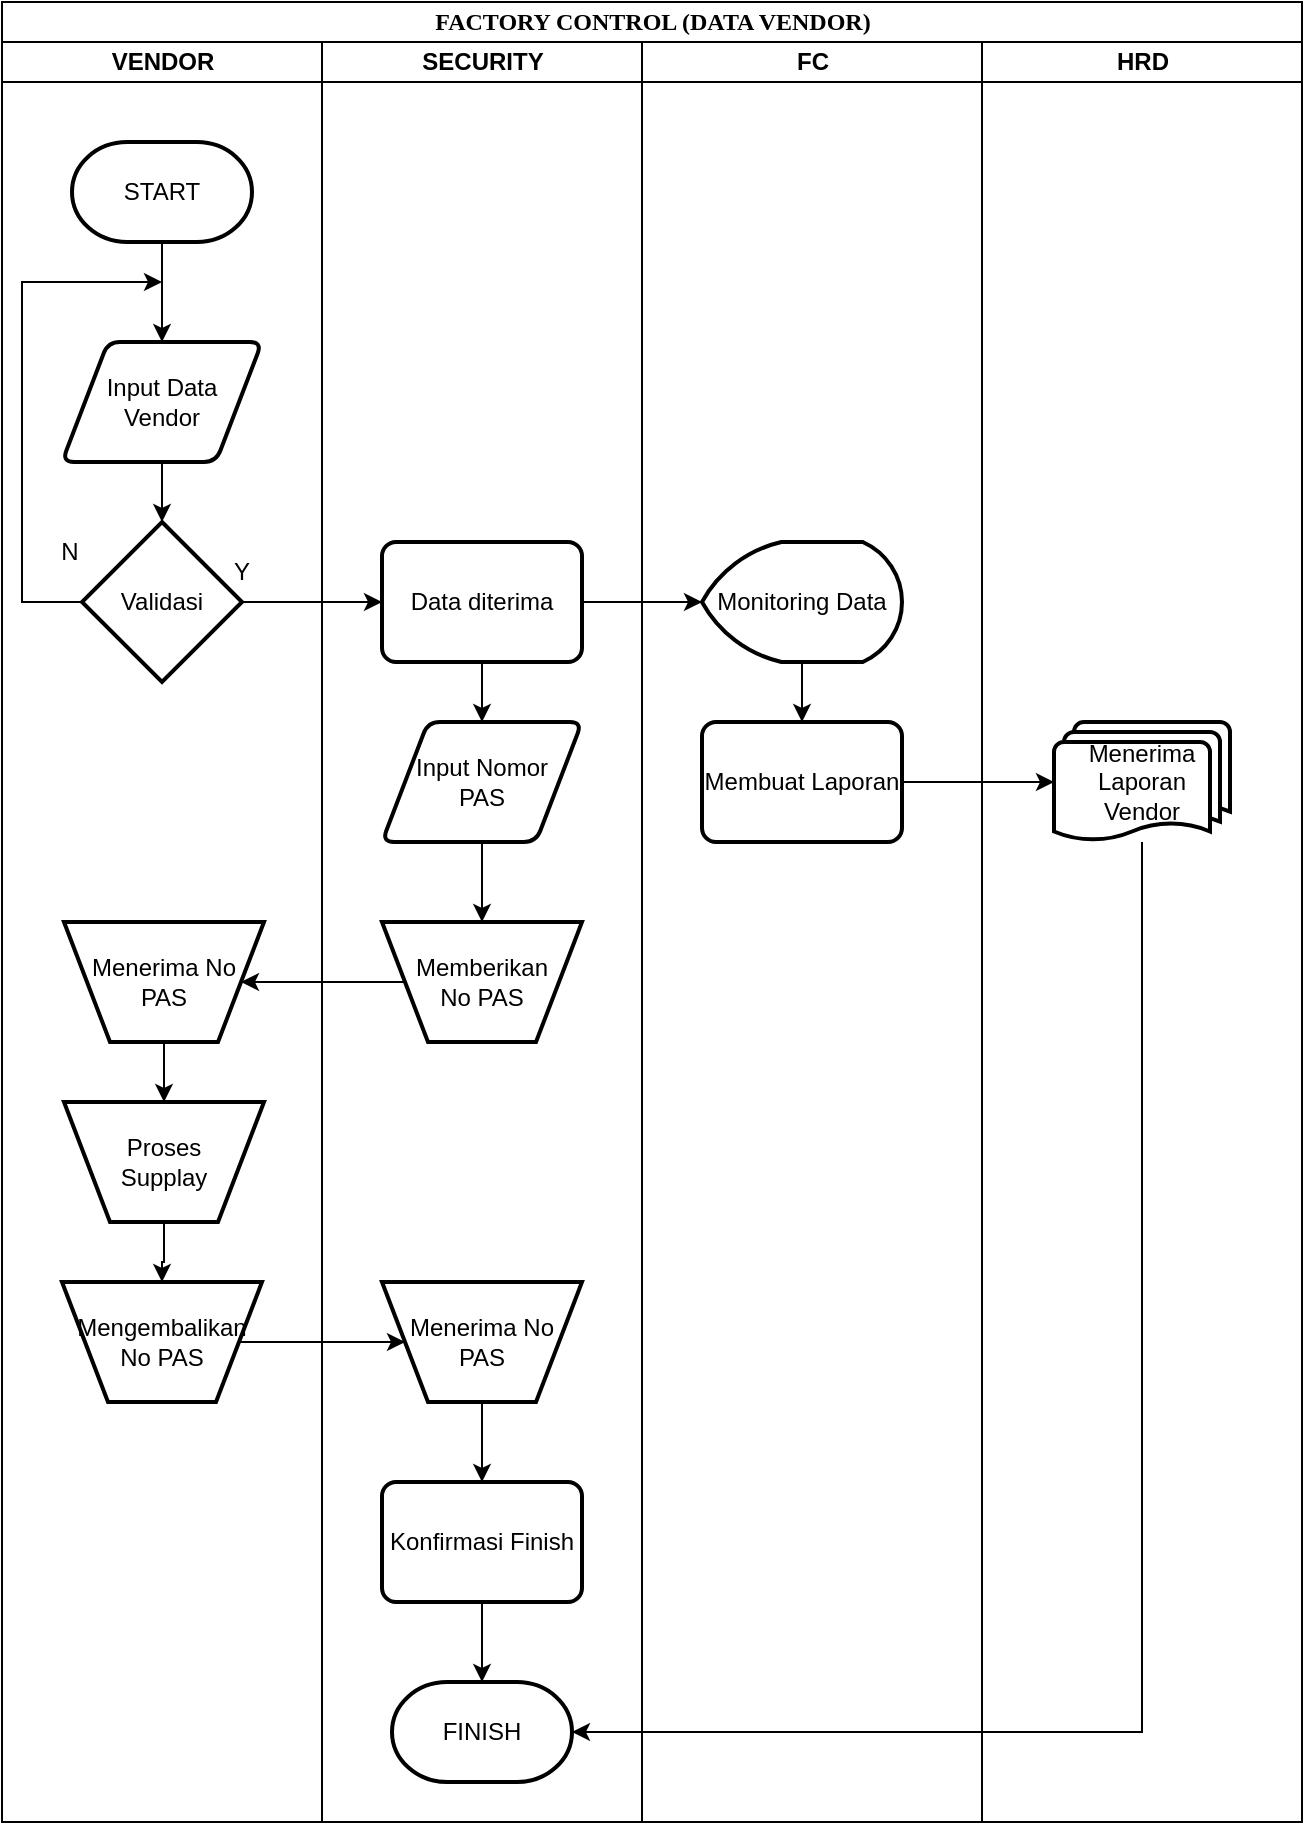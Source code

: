 <mxfile version="16.1.0" type="github" pages="4">
  <diagram name="Page-1" id="74e2e168-ea6b-b213-b513-2b3c1d86103e">
    <mxGraphModel dx="1038" dy="579" grid="1" gridSize="10" guides="1" tooltips="1" connect="1" arrows="1" fold="1" page="1" pageScale="1" pageWidth="1100" pageHeight="850" background="none" math="0" shadow="0">
      <root>
        <mxCell id="0" />
        <mxCell id="1" parent="0" />
        <mxCell id="77e6c97f196da883-1" value="&lt;font style=&quot;font-size: 12px&quot;&gt;FACTORY CONTROL (DATA VENDOR)&lt;/font&gt;" style="swimlane;html=1;childLayout=stackLayout;startSize=20;rounded=0;shadow=0;labelBackgroundColor=none;strokeWidth=1;fontFamily=Verdana;fontSize=8;align=center;" parent="1" vertex="1">
          <mxGeometry x="70" y="40" width="650" height="910" as="geometry" />
        </mxCell>
        <mxCell id="77e6c97f196da883-2" value="VENDOR" style="swimlane;html=1;startSize=20;" parent="77e6c97f196da883-1" vertex="1">
          <mxGeometry y="20" width="160" height="890" as="geometry" />
        </mxCell>
        <mxCell id="u0cV2zZjiH_a5qYLrsd3-10" value="" style="edgeStyle=orthogonalEdgeStyle;rounded=0;orthogonalLoop=1;jettySize=auto;html=1;" parent="77e6c97f196da883-2" source="u0cV2zZjiH_a5qYLrsd3-1" target="u0cV2zZjiH_a5qYLrsd3-3" edge="1">
          <mxGeometry relative="1" as="geometry" />
        </mxCell>
        <mxCell id="u0cV2zZjiH_a5qYLrsd3-1" value="START" style="strokeWidth=2;html=1;shape=mxgraph.flowchart.terminator;whiteSpace=wrap;" parent="77e6c97f196da883-2" vertex="1">
          <mxGeometry x="35" y="50" width="90" height="50" as="geometry" />
        </mxCell>
        <mxCell id="u0cV2zZjiH_a5qYLrsd3-11" value="" style="edgeStyle=orthogonalEdgeStyle;rounded=0;orthogonalLoop=1;jettySize=auto;html=1;" parent="77e6c97f196da883-2" source="u0cV2zZjiH_a5qYLrsd3-3" target="u0cV2zZjiH_a5qYLrsd3-5" edge="1">
          <mxGeometry relative="1" as="geometry" />
        </mxCell>
        <mxCell id="u0cV2zZjiH_a5qYLrsd3-3" value="Input Data&lt;br&gt;Vendor" style="shape=parallelogram;html=1;strokeWidth=2;perimeter=parallelogramPerimeter;whiteSpace=wrap;rounded=1;arcSize=12;size=0.23;" parent="77e6c97f196da883-2" vertex="1">
          <mxGeometry x="30" y="150" width="100" height="60" as="geometry" />
        </mxCell>
        <mxCell id="u0cV2zZjiH_a5qYLrsd3-25" style="edgeStyle=orthogonalEdgeStyle;rounded=0;orthogonalLoop=1;jettySize=auto;html=1;" parent="77e6c97f196da883-2" source="u0cV2zZjiH_a5qYLrsd3-5" edge="1">
          <mxGeometry relative="1" as="geometry">
            <mxPoint x="80" y="120" as="targetPoint" />
            <Array as="points">
              <mxPoint x="10" y="280" />
              <mxPoint x="10" y="120" />
            </Array>
          </mxGeometry>
        </mxCell>
        <mxCell id="u0cV2zZjiH_a5qYLrsd3-5" value="Validasi" style="strokeWidth=2;html=1;shape=mxgraph.flowchart.decision;whiteSpace=wrap;" parent="77e6c97f196da883-2" vertex="1">
          <mxGeometry x="40" y="240" width="80" height="80" as="geometry" />
        </mxCell>
        <mxCell id="LvSls567RpouEcHMrwZm-3" value="" style="edgeStyle=orthogonalEdgeStyle;rounded=0;orthogonalLoop=1;jettySize=auto;html=1;fontSize=12;" parent="77e6c97f196da883-2" source="u0cV2zZjiH_a5qYLrsd3-15" target="LvSls567RpouEcHMrwZm-2" edge="1">
          <mxGeometry relative="1" as="geometry" />
        </mxCell>
        <mxCell id="u0cV2zZjiH_a5qYLrsd3-15" value="Menerima No&lt;br&gt;PAS" style="verticalLabelPosition=middle;verticalAlign=middle;html=1;shape=trapezoid;perimeter=trapezoidPerimeter;whiteSpace=wrap;size=0.23;arcSize=10;flipV=1;labelPosition=center;align=center;strokeWidth=2;" parent="77e6c97f196da883-2" vertex="1">
          <mxGeometry x="31" y="440" width="100" height="60" as="geometry" />
        </mxCell>
        <mxCell id="u0cV2zZjiH_a5qYLrsd3-24" value="N" style="text;html=1;strokeColor=none;fillColor=none;align=center;verticalAlign=middle;whiteSpace=wrap;rounded=0;" parent="77e6c97f196da883-2" vertex="1">
          <mxGeometry x="4" y="240" width="60" height="30" as="geometry" />
        </mxCell>
        <mxCell id="u0cV2zZjiH_a5qYLrsd3-23" value="Y" style="text;html=1;strokeColor=none;fillColor=none;align=center;verticalAlign=middle;whiteSpace=wrap;rounded=0;" parent="77e6c97f196da883-2" vertex="1">
          <mxGeometry x="90" y="250" width="60" height="30" as="geometry" />
        </mxCell>
        <mxCell id="LvSls567RpouEcHMrwZm-5" value="" style="edgeStyle=orthogonalEdgeStyle;rounded=0;orthogonalLoop=1;jettySize=auto;html=1;fontSize=12;" parent="77e6c97f196da883-2" source="LvSls567RpouEcHMrwZm-2" target="LvSls567RpouEcHMrwZm-4" edge="1">
          <mxGeometry relative="1" as="geometry" />
        </mxCell>
        <mxCell id="LvSls567RpouEcHMrwZm-2" value="Proses&lt;br&gt;Supplay" style="verticalLabelPosition=middle;verticalAlign=middle;html=1;shape=trapezoid;perimeter=trapezoidPerimeter;whiteSpace=wrap;size=0.23;arcSize=10;flipV=1;labelPosition=center;align=center;strokeWidth=2;" parent="77e6c97f196da883-2" vertex="1">
          <mxGeometry x="31" y="530" width="100" height="60" as="geometry" />
        </mxCell>
        <mxCell id="LvSls567RpouEcHMrwZm-4" value="Mengembalikan&lt;br&gt;No PAS" style="verticalLabelPosition=middle;verticalAlign=middle;html=1;shape=trapezoid;perimeter=trapezoidPerimeter;whiteSpace=wrap;size=0.23;arcSize=10;flipV=1;labelPosition=center;align=center;strokeWidth=2;" parent="77e6c97f196da883-2" vertex="1">
          <mxGeometry x="30" y="620" width="100" height="60" as="geometry" />
        </mxCell>
        <mxCell id="77e6c97f196da883-3" value="SECURITY" style="swimlane;html=1;startSize=20;" parent="77e6c97f196da883-1" vertex="1">
          <mxGeometry x="160" y="20" width="160" height="890" as="geometry" />
        </mxCell>
        <mxCell id="u0cV2zZjiH_a5qYLrsd3-13" value="" style="edgeStyle=orthogonalEdgeStyle;rounded=0;orthogonalLoop=1;jettySize=auto;html=1;" parent="77e6c97f196da883-3" source="u0cV2zZjiH_a5qYLrsd3-4" target="u0cV2zZjiH_a5qYLrsd3-2" edge="1">
          <mxGeometry relative="1" as="geometry" />
        </mxCell>
        <mxCell id="u0cV2zZjiH_a5qYLrsd3-4" value="Data diterima" style="rounded=1;whiteSpace=wrap;html=1;absoluteArcSize=1;arcSize=14;strokeWidth=2;" parent="77e6c97f196da883-3" vertex="1">
          <mxGeometry x="30" y="250" width="100" height="60" as="geometry" />
        </mxCell>
        <mxCell id="u0cV2zZjiH_a5qYLrsd3-14" value="" style="edgeStyle=orthogonalEdgeStyle;rounded=0;orthogonalLoop=1;jettySize=auto;html=1;" parent="77e6c97f196da883-3" source="u0cV2zZjiH_a5qYLrsd3-2" target="u0cV2zZjiH_a5qYLrsd3-7" edge="1">
          <mxGeometry relative="1" as="geometry" />
        </mxCell>
        <mxCell id="u0cV2zZjiH_a5qYLrsd3-2" value="Input Nomor&lt;br&gt;PAS" style="shape=parallelogram;html=1;strokeWidth=2;perimeter=parallelogramPerimeter;whiteSpace=wrap;rounded=1;arcSize=12;size=0.23;" parent="77e6c97f196da883-3" vertex="1">
          <mxGeometry x="30" y="340" width="100" height="60" as="geometry" />
        </mxCell>
        <mxCell id="u0cV2zZjiH_a5qYLrsd3-7" value="Memberikan&lt;br&gt;No PAS" style="verticalLabelPosition=middle;verticalAlign=middle;html=1;shape=trapezoid;perimeter=trapezoidPerimeter;whiteSpace=wrap;size=0.23;arcSize=10;flipV=1;labelPosition=center;align=center;strokeWidth=2;" parent="77e6c97f196da883-3" vertex="1">
          <mxGeometry x="30" y="440" width="100" height="60" as="geometry" />
        </mxCell>
        <mxCell id="LvSls567RpouEcHMrwZm-11" value="" style="edgeStyle=orthogonalEdgeStyle;rounded=0;orthogonalLoop=1;jettySize=auto;html=1;fontSize=12;" parent="77e6c97f196da883-3" source="LvSls567RpouEcHMrwZm-6" target="LvSls567RpouEcHMrwZm-9" edge="1">
          <mxGeometry relative="1" as="geometry" />
        </mxCell>
        <mxCell id="LvSls567RpouEcHMrwZm-6" value="Menerima No&lt;br&gt;PAS" style="verticalLabelPosition=middle;verticalAlign=middle;html=1;shape=trapezoid;perimeter=trapezoidPerimeter;whiteSpace=wrap;size=0.23;arcSize=10;flipV=1;labelPosition=center;align=center;strokeWidth=2;" parent="77e6c97f196da883-3" vertex="1">
          <mxGeometry x="30" y="620" width="100" height="60" as="geometry" />
        </mxCell>
        <mxCell id="LvSls567RpouEcHMrwZm-12" value="" style="edgeStyle=orthogonalEdgeStyle;rounded=0;orthogonalLoop=1;jettySize=auto;html=1;fontSize=12;" parent="77e6c97f196da883-3" source="LvSls567RpouEcHMrwZm-9" target="u0cV2zZjiH_a5qYLrsd3-8" edge="1">
          <mxGeometry relative="1" as="geometry" />
        </mxCell>
        <mxCell id="LvSls567RpouEcHMrwZm-9" value="Konfirmasi Finish" style="rounded=1;whiteSpace=wrap;html=1;absoluteArcSize=1;arcSize=14;strokeWidth=2;" parent="77e6c97f196da883-3" vertex="1">
          <mxGeometry x="30" y="720" width="100" height="60" as="geometry" />
        </mxCell>
        <mxCell id="u0cV2zZjiH_a5qYLrsd3-8" value="FINISH" style="strokeWidth=2;html=1;shape=mxgraph.flowchart.terminator;whiteSpace=wrap;" parent="77e6c97f196da883-3" vertex="1">
          <mxGeometry x="35" y="820" width="90" height="50" as="geometry" />
        </mxCell>
        <mxCell id="77e6c97f196da883-4" value="FC" style="swimlane;html=1;startSize=20;" parent="77e6c97f196da883-1" vertex="1">
          <mxGeometry x="320" y="20" width="170" height="890" as="geometry" />
        </mxCell>
        <mxCell id="u0cV2zZjiH_a5qYLrsd3-28" value="Membuat Laporan" style="rounded=1;whiteSpace=wrap;html=1;absoluteArcSize=1;arcSize=14;strokeWidth=2;" parent="77e6c97f196da883-4" vertex="1">
          <mxGeometry x="30" y="340" width="100" height="60" as="geometry" />
        </mxCell>
        <mxCell id="u0cV2zZjiH_a5qYLrsd3-34" value="" style="edgeStyle=orthogonalEdgeStyle;rounded=0;orthogonalLoop=1;jettySize=auto;html=1;" parent="77e6c97f196da883-4" source="u0cV2zZjiH_a5qYLrsd3-32" target="u0cV2zZjiH_a5qYLrsd3-28" edge="1">
          <mxGeometry relative="1" as="geometry" />
        </mxCell>
        <mxCell id="u0cV2zZjiH_a5qYLrsd3-32" value="Monitoring Data" style="strokeWidth=2;html=1;shape=mxgraph.flowchart.display;whiteSpace=wrap;" parent="77e6c97f196da883-4" vertex="1">
          <mxGeometry x="30" y="250" width="100" height="60" as="geometry" />
        </mxCell>
        <mxCell id="77e6c97f196da883-5" value="HRD" style="swimlane;html=1;startSize=20;" parent="77e6c97f196da883-1" vertex="1">
          <mxGeometry x="490" y="20" width="160" height="890" as="geometry" />
        </mxCell>
        <mxCell id="u0cV2zZjiH_a5qYLrsd3-36" value="&lt;span&gt;Menerima Laporan&lt;br&gt;Vendor&lt;/span&gt;" style="strokeWidth=2;html=1;shape=mxgraph.flowchart.multi-document;whiteSpace=wrap;fontSize=12;" parent="77e6c97f196da883-5" vertex="1">
          <mxGeometry x="36" y="340" width="88" height="60" as="geometry" />
        </mxCell>
        <mxCell id="u0cV2zZjiH_a5qYLrsd3-12" value="" style="edgeStyle=orthogonalEdgeStyle;rounded=0;orthogonalLoop=1;jettySize=auto;html=1;" parent="77e6c97f196da883-1" source="u0cV2zZjiH_a5qYLrsd3-5" target="u0cV2zZjiH_a5qYLrsd3-4" edge="1">
          <mxGeometry relative="1" as="geometry" />
        </mxCell>
        <mxCell id="u0cV2zZjiH_a5qYLrsd3-16" value="" style="edgeStyle=orthogonalEdgeStyle;rounded=0;orthogonalLoop=1;jettySize=auto;html=1;" parent="77e6c97f196da883-1" source="u0cV2zZjiH_a5qYLrsd3-7" target="u0cV2zZjiH_a5qYLrsd3-15" edge="1">
          <mxGeometry relative="1" as="geometry" />
        </mxCell>
        <mxCell id="u0cV2zZjiH_a5qYLrsd3-33" value="" style="edgeStyle=orthogonalEdgeStyle;rounded=0;orthogonalLoop=1;jettySize=auto;html=1;" parent="77e6c97f196da883-1" source="u0cV2zZjiH_a5qYLrsd3-4" target="u0cV2zZjiH_a5qYLrsd3-32" edge="1">
          <mxGeometry relative="1" as="geometry" />
        </mxCell>
        <mxCell id="u0cV2zZjiH_a5qYLrsd3-37" value="" style="edgeStyle=orthogonalEdgeStyle;rounded=0;orthogonalLoop=1;jettySize=auto;html=1;fontSize=12;" parent="77e6c97f196da883-1" source="u0cV2zZjiH_a5qYLrsd3-28" target="u0cV2zZjiH_a5qYLrsd3-36" edge="1">
          <mxGeometry relative="1" as="geometry" />
        </mxCell>
        <mxCell id="LvSls567RpouEcHMrwZm-7" value="" style="edgeStyle=orthogonalEdgeStyle;rounded=0;orthogonalLoop=1;jettySize=auto;html=1;fontSize=12;" parent="77e6c97f196da883-1" source="LvSls567RpouEcHMrwZm-4" target="LvSls567RpouEcHMrwZm-6" edge="1">
          <mxGeometry relative="1" as="geometry" />
        </mxCell>
        <mxCell id="LvSls567RpouEcHMrwZm-13" style="edgeStyle=orthogonalEdgeStyle;rounded=0;orthogonalLoop=1;jettySize=auto;html=1;entryX=1;entryY=0.5;entryDx=0;entryDy=0;entryPerimeter=0;fontSize=12;" parent="77e6c97f196da883-1" source="u0cV2zZjiH_a5qYLrsd3-36" target="u0cV2zZjiH_a5qYLrsd3-8" edge="1">
          <mxGeometry relative="1" as="geometry">
            <Array as="points">
              <mxPoint x="570" y="865" />
            </Array>
          </mxGeometry>
        </mxCell>
      </root>
    </mxGraphModel>
  </diagram>
  <diagram id="YiOoOWu_p4ESfibyn5WL" name="Page-2">
    <mxGraphModel dx="1038" dy="579" grid="1" gridSize="10" guides="1" tooltips="1" connect="1" arrows="1" fold="1" page="1" pageScale="1" pageWidth="850" pageHeight="1100" math="0" shadow="0">
      <root>
        <mxCell id="n-4qYE6cRpgAKSRRNbRD-0" />
        <mxCell id="n-4qYE6cRpgAKSRRNbRD-1" parent="n-4qYE6cRpgAKSRRNbRD-0" />
        <mxCell id="INgIkRqFag7Ym1ZdLTCv-0" value="&lt;font style=&quot;font-size: 12px&quot;&gt;FACTORY CONTROL&lt;/font&gt;" style="swimlane;html=1;childLayout=stackLayout;startSize=20;rounded=0;shadow=0;labelBackgroundColor=none;strokeWidth=1;fontFamily=Verdana;fontSize=8;align=center;" parent="n-4qYE6cRpgAKSRRNbRD-1" vertex="1">
          <mxGeometry x="70" y="40" width="650" height="1170" as="geometry" />
        </mxCell>
        <mxCell id="INgIkRqFag7Ym1ZdLTCv-1" value="VENDOR" style="swimlane;html=1;startSize=20;" parent="INgIkRqFag7Ym1ZdLTCv-0" vertex="1">
          <mxGeometry y="20" width="160" height="1150" as="geometry" />
        </mxCell>
        <mxCell id="INgIkRqFag7Ym1ZdLTCv-5" value="Input Data&lt;br&gt;Vendor" style="shape=parallelogram;html=1;strokeWidth=2;perimeter=parallelogramPerimeter;whiteSpace=wrap;rounded=1;arcSize=12;size=0.23;" parent="INgIkRqFag7Ym1ZdLTCv-1" vertex="1">
          <mxGeometry x="30" y="240" width="100" height="60" as="geometry" />
        </mxCell>
        <mxCell id="zsWKmYa29Ft_u7cV2ZIW-5" value="" style="edgeStyle=orthogonalEdgeStyle;rounded=0;orthogonalLoop=1;jettySize=auto;html=1;fontSize=12;" parent="INgIkRqFag7Ym1ZdLTCv-1" source="INgIkRqFag7Ym1ZdLTCv-10" target="zsWKmYa29Ft_u7cV2ZIW-0" edge="1">
          <mxGeometry relative="1" as="geometry" />
        </mxCell>
        <mxCell id="INgIkRqFag7Ym1ZdLTCv-10" value="Menerima No&lt;br&gt;PAS" style="verticalLabelPosition=middle;verticalAlign=middle;html=1;shape=trapezoid;perimeter=trapezoidPerimeter;whiteSpace=wrap;size=0.23;arcSize=10;flipV=1;labelPosition=center;align=center;strokeWidth=2;" parent="INgIkRqFag7Ym1ZdLTCv-1" vertex="1">
          <mxGeometry x="31" y="650" width="100" height="60" as="geometry" />
        </mxCell>
        <mxCell id="zsWKmYa29Ft_u7cV2ZIW-6" value="" style="edgeStyle=orthogonalEdgeStyle;rounded=0;orthogonalLoop=1;jettySize=auto;html=1;fontSize=12;" parent="INgIkRqFag7Ym1ZdLTCv-1" source="zsWKmYa29Ft_u7cV2ZIW-0" target="zsWKmYa29Ft_u7cV2ZIW-1" edge="1">
          <mxGeometry relative="1" as="geometry" />
        </mxCell>
        <mxCell id="zsWKmYa29Ft_u7cV2ZIW-0" value="Proses&lt;br&gt;Supplay" style="verticalLabelPosition=middle;verticalAlign=middle;html=1;shape=trapezoid;perimeter=trapezoidPerimeter;whiteSpace=wrap;size=0.23;arcSize=10;flipV=1;labelPosition=center;align=center;strokeWidth=2;" parent="INgIkRqFag7Ym1ZdLTCv-1" vertex="1">
          <mxGeometry x="31" y="740" width="100" height="60" as="geometry" />
        </mxCell>
        <mxCell id="zsWKmYa29Ft_u7cV2ZIW-1" value="Mengembalikan&lt;br&gt;No PAS" style="verticalLabelPosition=middle;verticalAlign=middle;html=1;shape=trapezoid;perimeter=trapezoidPerimeter;whiteSpace=wrap;size=0.23;arcSize=10;flipV=1;labelPosition=center;align=center;strokeWidth=2;" parent="INgIkRqFag7Ym1ZdLTCv-1" vertex="1">
          <mxGeometry x="31" y="830" width="100" height="60" as="geometry" />
        </mxCell>
        <mxCell id="GFNR9AuYqAL5m4oVf9jI-9" style="edgeStyle=orthogonalEdgeStyle;rounded=0;orthogonalLoop=1;jettySize=auto;html=1;exitX=0.5;exitY=1;exitDx=0;exitDy=0;exitPerimeter=0;entryX=0.5;entryY=0;entryDx=0;entryDy=0;" edge="1" parent="INgIkRqFag7Ym1ZdLTCv-1" source="GFNR9AuYqAL5m4oVf9jI-4" target="INgIkRqFag7Ym1ZdLTCv-5">
          <mxGeometry relative="1" as="geometry" />
        </mxCell>
        <mxCell id="GFNR9AuYqAL5m4oVf9jI-4" value="Pilih&lt;br&gt;Menu" style="strokeWidth=2;html=1;shape=mxgraph.flowchart.decision;whiteSpace=wrap;" vertex="1" parent="INgIkRqFag7Ym1ZdLTCv-1">
          <mxGeometry x="46" y="140" width="70" height="70" as="geometry" />
        </mxCell>
        <mxCell id="GFNR9AuYqAL5m4oVf9jI-20" style="edgeStyle=orthogonalEdgeStyle;rounded=0;orthogonalLoop=1;jettySize=auto;html=1;exitX=0.5;exitY=1;exitDx=0;exitDy=0;" edge="1" parent="INgIkRqFag7Ym1ZdLTCv-1" source="GFNR9AuYqAL5m4oVf9jI-7" target="GFNR9AuYqAL5m4oVf9jI-19">
          <mxGeometry relative="1" as="geometry" />
        </mxCell>
        <mxCell id="GFNR9AuYqAL5m4oVf9jI-7" value="Input Data&lt;br&gt;Urgent" style="shape=parallelogram;html=1;strokeWidth=2;perimeter=parallelogramPerimeter;whiteSpace=wrap;rounded=1;arcSize=12;size=0.23;" vertex="1" parent="INgIkRqFag7Ym1ZdLTCv-1">
          <mxGeometry x="30" y="410" width="100" height="60" as="geometry" />
        </mxCell>
        <mxCell id="GFNR9AuYqAL5m4oVf9jI-13" value="1" style="ellipse;whiteSpace=wrap;html=1;aspect=fixed;" vertex="1" parent="INgIkRqFag7Ym1ZdLTCv-1">
          <mxGeometry x="66" y="50" width="30" height="30" as="geometry" />
        </mxCell>
        <mxCell id="GFNR9AuYqAL5m4oVf9jI-15" style="edgeStyle=orthogonalEdgeStyle;rounded=0;orthogonalLoop=1;jettySize=auto;html=1;exitX=0.5;exitY=1;exitDx=0;exitDy=0;entryX=0.5;entryY=0;entryDx=0;entryDy=0;" edge="1" parent="INgIkRqFag7Ym1ZdLTCv-1" source="GFNR9AuYqAL5m4oVf9jI-14" target="GFNR9AuYqAL5m4oVf9jI-7">
          <mxGeometry relative="1" as="geometry" />
        </mxCell>
        <mxCell id="GFNR9AuYqAL5m4oVf9jI-14" value="1" style="ellipse;whiteSpace=wrap;html=1;aspect=fixed;" vertex="1" parent="INgIkRqFag7Ym1ZdLTCv-1">
          <mxGeometry x="65" y="360" width="30" height="30" as="geometry" />
        </mxCell>
        <mxCell id="GFNR9AuYqAL5m4oVf9jI-19" value="2" style="ellipse;whiteSpace=wrap;html=1;aspect=fixed;" vertex="1" parent="INgIkRqFag7Ym1ZdLTCv-1">
          <mxGeometry x="65" y="490" width="30" height="30" as="geometry" />
        </mxCell>
        <mxCell id="INgIkRqFag7Ym1ZdLTCv-13" value="SECURITY" style="swimlane;html=1;startSize=20;" parent="INgIkRqFag7Ym1ZdLTCv-0" vertex="1">
          <mxGeometry x="160" y="20" width="160" height="1150" as="geometry" />
        </mxCell>
        <mxCell id="INgIkRqFag7Ym1ZdLTCv-14" value="" style="edgeStyle=orthogonalEdgeStyle;rounded=0;orthogonalLoop=1;jettySize=auto;html=1;" parent="INgIkRqFag7Ym1ZdLTCv-13" source="INgIkRqFag7Ym1ZdLTCv-15" target="INgIkRqFag7Ym1ZdLTCv-17" edge="1">
          <mxGeometry relative="1" as="geometry" />
        </mxCell>
        <mxCell id="INgIkRqFag7Ym1ZdLTCv-15" value="Data dikonfirmasi" style="rounded=1;whiteSpace=wrap;html=1;absoluteArcSize=1;arcSize=14;strokeWidth=2;" parent="INgIkRqFag7Ym1ZdLTCv-13" vertex="1">
          <mxGeometry x="30" y="450" width="100" height="60" as="geometry" />
        </mxCell>
        <mxCell id="INgIkRqFag7Ym1ZdLTCv-16" value="" style="edgeStyle=orthogonalEdgeStyle;rounded=0;orthogonalLoop=1;jettySize=auto;html=1;" parent="INgIkRqFag7Ym1ZdLTCv-13" source="INgIkRqFag7Ym1ZdLTCv-17" target="INgIkRqFag7Ym1ZdLTCv-18" edge="1">
          <mxGeometry relative="1" as="geometry" />
        </mxCell>
        <mxCell id="INgIkRqFag7Ym1ZdLTCv-17" value="Input Nomor&lt;br&gt;PAS" style="shape=parallelogram;html=1;strokeWidth=2;perimeter=parallelogramPerimeter;whiteSpace=wrap;rounded=1;arcSize=12;size=0.23;" parent="INgIkRqFag7Ym1ZdLTCv-13" vertex="1">
          <mxGeometry x="30" y="550" width="100" height="60" as="geometry" />
        </mxCell>
        <mxCell id="INgIkRqFag7Ym1ZdLTCv-18" value="Memberikan&lt;br&gt;No PAS" style="verticalLabelPosition=middle;verticalAlign=middle;html=1;shape=trapezoid;perimeter=trapezoidPerimeter;whiteSpace=wrap;size=0.23;arcSize=10;flipV=1;labelPosition=center;align=center;strokeWidth=2;" parent="INgIkRqFag7Ym1ZdLTCv-13" vertex="1">
          <mxGeometry x="30" y="650" width="100" height="60" as="geometry" />
        </mxCell>
        <mxCell id="INgIkRqFag7Ym1ZdLTCv-7" value="Validasi" style="strokeWidth=2;html=1;shape=mxgraph.flowchart.decision;whiteSpace=wrap;" parent="INgIkRqFag7Ym1ZdLTCv-13" vertex="1">
          <mxGeometry x="40" y="340" width="80" height="80" as="geometry" />
        </mxCell>
        <mxCell id="INgIkRqFag7Ym1ZdLTCv-25" value="" style="edgeStyle=orthogonalEdgeStyle;rounded=0;orthogonalLoop=1;jettySize=auto;html=1;" parent="INgIkRqFag7Ym1ZdLTCv-13" source="INgIkRqFag7Ym1ZdLTCv-7" target="INgIkRqFag7Ym1ZdLTCv-15" edge="1">
          <mxGeometry relative="1" as="geometry" />
        </mxCell>
        <mxCell id="INgIkRqFag7Ym1ZdLTCv-12" value="Y" style="text;html=1;strokeColor=none;fillColor=none;align=center;verticalAlign=middle;whiteSpace=wrap;rounded=0;" parent="INgIkRqFag7Ym1ZdLTCv-13" vertex="1">
          <mxGeometry x="70" y="410" width="60" height="30" as="geometry" />
        </mxCell>
        <mxCell id="INgIkRqFag7Ym1ZdLTCv-11" value="N" style="text;html=1;strokeColor=none;fillColor=none;align=center;verticalAlign=middle;whiteSpace=wrap;rounded=0;" parent="INgIkRqFag7Ym1ZdLTCv-13" vertex="1">
          <mxGeometry x="10" y="350" width="60" height="30" as="geometry" />
        </mxCell>
        <mxCell id="INgIkRqFag7Ym1ZdLTCv-32" value="Data diterima" style="rounded=1;whiteSpace=wrap;html=1;absoluteArcSize=1;arcSize=14;strokeWidth=2;" parent="INgIkRqFag7Ym1ZdLTCv-13" vertex="1">
          <mxGeometry x="30" y="240" width="100" height="60" as="geometry" />
        </mxCell>
        <mxCell id="INgIkRqFag7Ym1ZdLTCv-35" value="" style="edgeStyle=orthogonalEdgeStyle;rounded=0;orthogonalLoop=1;jettySize=auto;html=1;fontSize=12;" parent="INgIkRqFag7Ym1ZdLTCv-13" source="INgIkRqFag7Ym1ZdLTCv-32" target="INgIkRqFag7Ym1ZdLTCv-7" edge="1">
          <mxGeometry relative="1" as="geometry" />
        </mxCell>
        <mxCell id="zsWKmYa29Ft_u7cV2ZIW-8" value="" style="edgeStyle=orthogonalEdgeStyle;rounded=0;orthogonalLoop=1;jettySize=auto;html=1;fontSize=12;" parent="INgIkRqFag7Ym1ZdLTCv-13" source="zsWKmYa29Ft_u7cV2ZIW-2" target="zsWKmYa29Ft_u7cV2ZIW-3" edge="1">
          <mxGeometry relative="1" as="geometry" />
        </mxCell>
        <mxCell id="zsWKmYa29Ft_u7cV2ZIW-2" value="Menerima No&lt;br&gt;PAS" style="verticalLabelPosition=middle;verticalAlign=middle;html=1;shape=trapezoid;perimeter=trapezoidPerimeter;whiteSpace=wrap;size=0.23;arcSize=10;flipV=1;labelPosition=center;align=center;strokeWidth=2;" parent="INgIkRqFag7Ym1ZdLTCv-13" vertex="1">
          <mxGeometry x="30" y="830" width="100" height="60" as="geometry" />
        </mxCell>
        <mxCell id="zsWKmYa29Ft_u7cV2ZIW-9" value="" style="edgeStyle=orthogonalEdgeStyle;rounded=0;orthogonalLoop=1;jettySize=auto;html=1;fontSize=12;" parent="INgIkRqFag7Ym1ZdLTCv-13" source="zsWKmYa29Ft_u7cV2ZIW-3" target="zsWKmYa29Ft_u7cV2ZIW-4" edge="1">
          <mxGeometry relative="1" as="geometry" />
        </mxCell>
        <mxCell id="zsWKmYa29Ft_u7cV2ZIW-3" value="Konfirmasi Finish" style="rounded=1;whiteSpace=wrap;html=1;absoluteArcSize=1;arcSize=14;strokeWidth=2;" parent="INgIkRqFag7Ym1ZdLTCv-13" vertex="1">
          <mxGeometry x="30" y="930" width="100" height="60" as="geometry" />
        </mxCell>
        <mxCell id="zsWKmYa29Ft_u7cV2ZIW-4" value="FINISH" style="strokeWidth=2;html=1;shape=mxgraph.flowchart.terminator;whiteSpace=wrap;" parent="INgIkRqFag7Ym1ZdLTCv-13" vertex="1">
          <mxGeometry x="35" y="1030" width="90" height="50" as="geometry" />
        </mxCell>
        <mxCell id="GFNR9AuYqAL5m4oVf9jI-23" style="edgeStyle=orthogonalEdgeStyle;rounded=0;orthogonalLoop=1;jettySize=auto;html=1;exitX=0.5;exitY=1;exitDx=0;exitDy=0;entryX=0.25;entryY=0;entryDx=0;entryDy=0;" edge="1" parent="INgIkRqFag7Ym1ZdLTCv-13" source="GFNR9AuYqAL5m4oVf9jI-21" target="INgIkRqFag7Ym1ZdLTCv-32">
          <mxGeometry relative="1" as="geometry" />
        </mxCell>
        <mxCell id="GFNR9AuYqAL5m4oVf9jI-21" value="2" style="ellipse;whiteSpace=wrap;html=1;aspect=fixed;" vertex="1" parent="INgIkRqFag7Ym1ZdLTCv-13">
          <mxGeometry x="25" y="160" width="30" height="30" as="geometry" />
        </mxCell>
        <mxCell id="INgIkRqFag7Ym1ZdLTCv-26" value="" style="edgeStyle=orthogonalEdgeStyle;rounded=0;orthogonalLoop=1;jettySize=auto;html=1;" parent="INgIkRqFag7Ym1ZdLTCv-0" source="INgIkRqFag7Ym1ZdLTCv-18" target="INgIkRqFag7Ym1ZdLTCv-10" edge="1">
          <mxGeometry relative="1" as="geometry" />
        </mxCell>
        <mxCell id="INgIkRqFag7Ym1ZdLTCv-27" value="" style="edgeStyle=orthogonalEdgeStyle;rounded=0;orthogonalLoop=1;jettySize=auto;html=1;" parent="INgIkRqFag7Ym1ZdLTCv-0" source="INgIkRqFag7Ym1ZdLTCv-15" target="INgIkRqFag7Ym1ZdLTCv-22" edge="1">
          <mxGeometry relative="1" as="geometry" />
        </mxCell>
        <mxCell id="INgIkRqFag7Ym1ZdLTCv-28" value="" style="edgeStyle=orthogonalEdgeStyle;rounded=0;orthogonalLoop=1;jettySize=auto;html=1;fontSize=12;" parent="INgIkRqFag7Ym1ZdLTCv-0" source="INgIkRqFag7Ym1ZdLTCv-20" target="INgIkRqFag7Ym1ZdLTCv-24" edge="1">
          <mxGeometry relative="1" as="geometry" />
        </mxCell>
        <mxCell id="INgIkRqFag7Ym1ZdLTCv-33" value="" style="edgeStyle=orthogonalEdgeStyle;rounded=0;orthogonalLoop=1;jettySize=auto;html=1;fontSize=12;" parent="INgIkRqFag7Ym1ZdLTCv-0" source="INgIkRqFag7Ym1ZdLTCv-30" target="INgIkRqFag7Ym1ZdLTCv-32" edge="1">
          <mxGeometry relative="1" as="geometry" />
        </mxCell>
        <mxCell id="jxlMaCmOrUkdZVQcjvO1-0" value="" style="edgeStyle=orthogonalEdgeStyle;rounded=0;orthogonalLoop=1;jettySize=auto;html=1;fontSize=12;" parent="INgIkRqFag7Ym1ZdLTCv-0" source="INgIkRqFag7Ym1ZdLTCv-5" target="INgIkRqFag7Ym1ZdLTCv-32" edge="1">
          <mxGeometry relative="1" as="geometry" />
        </mxCell>
        <mxCell id="zsWKmYa29Ft_u7cV2ZIW-7" value="" style="edgeStyle=orthogonalEdgeStyle;rounded=0;orthogonalLoop=1;jettySize=auto;html=1;fontSize=12;" parent="INgIkRqFag7Ym1ZdLTCv-0" source="zsWKmYa29Ft_u7cV2ZIW-1" target="zsWKmYa29Ft_u7cV2ZIW-2" edge="1">
          <mxGeometry relative="1" as="geometry" />
        </mxCell>
        <mxCell id="zsWKmYa29Ft_u7cV2ZIW-10" style="edgeStyle=orthogonalEdgeStyle;rounded=0;orthogonalLoop=1;jettySize=auto;html=1;exitX=0.5;exitY=0.88;exitDx=0;exitDy=0;exitPerimeter=0;entryX=1;entryY=0.5;entryDx=0;entryDy=0;entryPerimeter=0;fontSize=12;" parent="INgIkRqFag7Ym1ZdLTCv-0" source="INgIkRqFag7Ym1ZdLTCv-24" target="zsWKmYa29Ft_u7cV2ZIW-4" edge="1">
          <mxGeometry relative="1" as="geometry">
            <Array as="points">
              <mxPoint x="570" y="1075" />
            </Array>
          </mxGeometry>
        </mxCell>
        <mxCell id="INgIkRqFag7Ym1ZdLTCv-19" value="FC" style="swimlane;html=1;startSize=20;" parent="INgIkRqFag7Ym1ZdLTCv-0" vertex="1">
          <mxGeometry x="320" y="20" width="170" height="1150" as="geometry" />
        </mxCell>
        <mxCell id="INgIkRqFag7Ym1ZdLTCv-20" value="Membuat&lt;br&gt;Laporan" style="rounded=1;whiteSpace=wrap;html=1;absoluteArcSize=1;arcSize=14;strokeWidth=2;" parent="INgIkRqFag7Ym1ZdLTCv-19" vertex="1">
          <mxGeometry x="30" y="580" width="100" height="60" as="geometry" />
        </mxCell>
        <mxCell id="INgIkRqFag7Ym1ZdLTCv-21" value="" style="edgeStyle=orthogonalEdgeStyle;rounded=0;orthogonalLoop=1;jettySize=auto;html=1;" parent="INgIkRqFag7Ym1ZdLTCv-19" source="INgIkRqFag7Ym1ZdLTCv-22" target="INgIkRqFag7Ym1ZdLTCv-20" edge="1">
          <mxGeometry relative="1" as="geometry" />
        </mxCell>
        <mxCell id="INgIkRqFag7Ym1ZdLTCv-22" value="Monitoring Data" style="strokeWidth=2;html=1;shape=mxgraph.flowchart.display;whiteSpace=wrap;" parent="INgIkRqFag7Ym1ZdLTCv-19" vertex="1">
          <mxGeometry x="30" y="450" width="100" height="60" as="geometry" />
        </mxCell>
        <mxCell id="INgIkRqFag7Ym1ZdLTCv-31" value="" style="edgeStyle=orthogonalEdgeStyle;rounded=0;orthogonalLoop=1;jettySize=auto;html=1;fontSize=12;" parent="INgIkRqFag7Ym1ZdLTCv-19" source="INgIkRqFag7Ym1ZdLTCv-3" target="INgIkRqFag7Ym1ZdLTCv-30" edge="1">
          <mxGeometry relative="1" as="geometry" />
        </mxCell>
        <mxCell id="INgIkRqFag7Ym1ZdLTCv-3" value="START" style="strokeWidth=2;html=1;shape=mxgraph.flowchart.terminator;whiteSpace=wrap;" parent="INgIkRqFag7Ym1ZdLTCv-19" vertex="1">
          <mxGeometry x="40" y="50" width="90" height="50" as="geometry" />
        </mxCell>
        <mxCell id="INgIkRqFag7Ym1ZdLTCv-30" value="Input Data&lt;br&gt;Urgent" style="shape=parallelogram;html=1;strokeWidth=2;perimeter=parallelogramPerimeter;whiteSpace=wrap;rounded=1;arcSize=12;size=0.23;" parent="INgIkRqFag7Ym1ZdLTCv-19" vertex="1">
          <mxGeometry x="35" y="140" width="100" height="60" as="geometry" />
        </mxCell>
        <mxCell id="INgIkRqFag7Ym1ZdLTCv-23" value="HRD" style="swimlane;html=1;startSize=20;" parent="INgIkRqFag7Ym1ZdLTCv-0" vertex="1">
          <mxGeometry x="490" y="20" width="160" height="1150" as="geometry" />
        </mxCell>
        <mxCell id="INgIkRqFag7Ym1ZdLTCv-24" value="&lt;span&gt;Menerima Laporan&lt;br&gt;&lt;/span&gt;" style="strokeWidth=2;html=1;shape=mxgraph.flowchart.multi-document;whiteSpace=wrap;fontSize=12;" parent="INgIkRqFag7Ym1ZdLTCv-23" vertex="1">
          <mxGeometry x="36" y="580" width="88" height="60" as="geometry" />
        </mxCell>
        <mxCell id="GFNR9AuYqAL5m4oVf9jI-16" style="edgeStyle=orthogonalEdgeStyle;rounded=0;orthogonalLoop=1;jettySize=auto;html=1;exitX=0.5;exitY=1;exitDx=0;exitDy=0;entryX=0;entryY=0.5;entryDx=0;entryDy=0;" edge="1" parent="INgIkRqFag7Ym1ZdLTCv-0" source="INgIkRqFag7Ym1ZdLTCv-11" target="INgIkRqFag7Ym1ZdLTCv-5">
          <mxGeometry relative="1" as="geometry">
            <Array as="points">
              <mxPoint x="170" y="400" />
              <mxPoint x="170" y="350" />
              <mxPoint x="20" y="350" />
              <mxPoint x="20" y="290" />
            </Array>
          </mxGeometry>
        </mxCell>
        <mxCell id="GFNR9AuYqAL5m4oVf9jI-17" style="edgeStyle=orthogonalEdgeStyle;rounded=0;orthogonalLoop=1;jettySize=auto;html=1;exitX=0.5;exitY=1;exitDx=0;exitDy=0;entryX=1;entryY=0.5;entryDx=0;entryDy=0;" edge="1" parent="INgIkRqFag7Ym1ZdLTCv-0" source="INgIkRqFag7Ym1ZdLTCv-11" target="GFNR9AuYqAL5m4oVf9jI-7">
          <mxGeometry relative="1" as="geometry">
            <Array as="points">
              <mxPoint x="150" y="400" />
              <mxPoint x="150" y="460" />
            </Array>
          </mxGeometry>
        </mxCell>
        <mxCell id="GFNR9AuYqAL5m4oVf9jI-6" value="" style="endArrow=classic;html=1;rounded=0;entryX=0.5;entryY=0;entryDx=0;entryDy=0;entryPerimeter=0;" edge="1" parent="n-4qYE6cRpgAKSRRNbRD-1" target="GFNR9AuYqAL5m4oVf9jI-4">
          <mxGeometry width="50" height="50" relative="1" as="geometry">
            <mxPoint x="470" y="180" as="sourcePoint" />
            <mxPoint x="450" y="220" as="targetPoint" />
            <Array as="points">
              <mxPoint x="150" y="180" />
            </Array>
          </mxGeometry>
        </mxCell>
        <mxCell id="GFNR9AuYqAL5m4oVf9jI-11" style="edgeStyle=orthogonalEdgeStyle;rounded=0;orthogonalLoop=1;jettySize=auto;html=1;exitX=0;exitY=0.5;exitDx=0;exitDy=0;exitPerimeter=0;" edge="1" parent="n-4qYE6cRpgAKSRRNbRD-1" source="GFNR9AuYqAL5m4oVf9jI-4">
          <mxGeometry relative="1" as="geometry">
            <mxPoint x="150" y="140" as="targetPoint" />
          </mxGeometry>
        </mxCell>
      </root>
    </mxGraphModel>
  </diagram>
  <diagram id="hkMzNJw0-p4YoHsjPBRe" name="Page-3">
    <mxGraphModel dx="1221" dy="613" grid="1" gridSize="10" guides="1" tooltips="1" connect="1" arrows="1" fold="1" page="1" pageScale="1" pageWidth="850" pageHeight="1100" math="0" shadow="0">
      <root>
        <mxCell id="HHoT_pDMj7qijzK_2BuF-0" />
        <mxCell id="HHoT_pDMj7qijzK_2BuF-1" parent="HHoT_pDMj7qijzK_2BuF-0" />
        <mxCell id="HHoT_pDMj7qijzK_2BuF-9" value="" style="edgeStyle=orthogonalEdgeStyle;rounded=0;orthogonalLoop=1;jettySize=auto;html=1;fontSize=12;" edge="1" parent="HHoT_pDMj7qijzK_2BuF-1" source="HHoT_pDMj7qijzK_2BuF-2" target="HHoT_pDMj7qijzK_2BuF-3">
          <mxGeometry relative="1" as="geometry" />
        </mxCell>
        <mxCell id="HHoT_pDMj7qijzK_2BuF-2" value="HRD" style="rounded=1;whiteSpace=wrap;html=1;fontSize=12;strokeWidth=2;" vertex="1" parent="HHoT_pDMj7qijzK_2BuF-1">
          <mxGeometry x="360" y="140" width="120" height="60" as="geometry" />
        </mxCell>
        <mxCell id="HHoT_pDMj7qijzK_2BuF-10" value="" style="edgeStyle=orthogonalEdgeStyle;rounded=0;orthogonalLoop=1;jettySize=auto;html=1;fontSize=12;" edge="1" parent="HHoT_pDMj7qijzK_2BuF-1" source="HHoT_pDMj7qijzK_2BuF-3" target="HHoT_pDMj7qijzK_2BuF-4">
          <mxGeometry relative="1" as="geometry" />
        </mxCell>
        <mxCell id="xpfDXVZz1n8vuGoMKFOi-5" style="edgeStyle=orthogonalEdgeStyle;rounded=0;orthogonalLoop=1;jettySize=auto;html=1;exitX=1;exitY=0.75;exitDx=0;exitDy=0;entryX=0;entryY=0.75;entryDx=0;entryDy=0;fontSize=12;" edge="1" parent="HHoT_pDMj7qijzK_2BuF-1" source="HHoT_pDMj7qijzK_2BuF-3" target="xpfDXVZz1n8vuGoMKFOi-2">
          <mxGeometry relative="1" as="geometry" />
        </mxCell>
        <mxCell id="HHoT_pDMj7qijzK_2BuF-3" value="FC" style="rounded=1;whiteSpace=wrap;html=1;fontSize=12;strokeWidth=2;" vertex="1" parent="HHoT_pDMj7qijzK_2BuF-1">
          <mxGeometry x="360" y="240" width="120" height="60" as="geometry" />
        </mxCell>
        <mxCell id="HHoT_pDMj7qijzK_2BuF-18" style="edgeStyle=orthogonalEdgeStyle;rounded=0;orthogonalLoop=1;jettySize=auto;html=1;exitX=0.5;exitY=1;exitDx=0;exitDy=0;entryX=0.5;entryY=0;entryDx=0;entryDy=0;fontSize=12;" edge="1" parent="HHoT_pDMj7qijzK_2BuF-1" source="HHoT_pDMj7qijzK_2BuF-4" target="HHoT_pDMj7qijzK_2BuF-15">
          <mxGeometry relative="1" as="geometry" />
        </mxCell>
        <mxCell id="HHoT_pDMj7qijzK_2BuF-21" style="edgeStyle=orthogonalEdgeStyle;rounded=0;orthogonalLoop=1;jettySize=auto;html=1;exitX=0.5;exitY=1;exitDx=0;exitDy=0;entryX=0.5;entryY=0;entryDx=0;entryDy=0;fontSize=12;" edge="1" parent="HHoT_pDMj7qijzK_2BuF-1" source="HHoT_pDMj7qijzK_2BuF-4" target="HHoT_pDMj7qijzK_2BuF-19">
          <mxGeometry relative="1" as="geometry" />
        </mxCell>
        <mxCell id="HHoT_pDMj7qijzK_2BuF-22" style="edgeStyle=orthogonalEdgeStyle;rounded=0;orthogonalLoop=1;jettySize=auto;html=1;exitX=0.5;exitY=1;exitDx=0;exitDy=0;entryX=0.5;entryY=0;entryDx=0;entryDy=0;fontSize=12;" edge="1" parent="HHoT_pDMj7qijzK_2BuF-1" source="HHoT_pDMj7qijzK_2BuF-4" target="HHoT_pDMj7qijzK_2BuF-20">
          <mxGeometry relative="1" as="geometry" />
        </mxCell>
        <mxCell id="HHoT_pDMj7qijzK_2BuF-4" value="SECURITY" style="rounded=1;whiteSpace=wrap;html=1;fontSize=12;strokeWidth=2;" vertex="1" parent="HHoT_pDMj7qijzK_2BuF-1">
          <mxGeometry x="360" y="340" width="120" height="60" as="geometry" />
        </mxCell>
        <mxCell id="HHoT_pDMj7qijzK_2BuF-15" value="VENDOR" style="rounded=1;whiteSpace=wrap;html=1;fontSize=12;strokeWidth=2;" vertex="1" parent="HHoT_pDMj7qijzK_2BuF-1">
          <mxGeometry x="360" y="440" width="120" height="60" as="geometry" />
        </mxCell>
        <mxCell id="HHoT_pDMj7qijzK_2BuF-19" value="VENDOR" style="rounded=1;whiteSpace=wrap;html=1;fontSize=12;strokeWidth=2;" vertex="1" parent="HHoT_pDMj7qijzK_2BuF-1">
          <mxGeometry x="200" y="440" width="120" height="60" as="geometry" />
        </mxCell>
        <mxCell id="HHoT_pDMj7qijzK_2BuF-20" value="VENDOR" style="rounded=1;whiteSpace=wrap;html=1;fontSize=12;strokeWidth=2;" vertex="1" parent="HHoT_pDMj7qijzK_2BuF-1">
          <mxGeometry x="520" y="440" width="120" height="60" as="geometry" />
        </mxCell>
        <mxCell id="xpfDXVZz1n8vuGoMKFOi-4" style="edgeStyle=orthogonalEdgeStyle;rounded=0;orthogonalLoop=1;jettySize=auto;html=1;exitX=0;exitY=0.25;exitDx=0;exitDy=0;entryX=1;entryY=0.25;entryDx=0;entryDy=0;fontSize=12;" edge="1" parent="HHoT_pDMj7qijzK_2BuF-1" source="xpfDXVZz1n8vuGoMKFOi-2" target="HHoT_pDMj7qijzK_2BuF-3">
          <mxGeometry relative="1" as="geometry" />
        </mxCell>
        <mxCell id="xpfDXVZz1n8vuGoMKFOi-2" value="MANAGER" style="rounded=1;whiteSpace=wrap;html=1;fontSize=12;strokeWidth=2;" vertex="1" parent="HHoT_pDMj7qijzK_2BuF-1">
          <mxGeometry x="520" y="240" width="120" height="60" as="geometry" />
        </mxCell>
      </root>
    </mxGraphModel>
  </diagram>
  <diagram id="X5uBEkUEPd5Zo1s5RyH4" name="Page-4">
    <mxGraphModel dx="1038" dy="521" grid="1" gridSize="10" guides="1" tooltips="1" connect="1" arrows="1" fold="1" page="1" pageScale="1" pageWidth="850" pageHeight="1100" math="0" shadow="0">
      <root>
        <mxCell id="N1gML33DAFsyuV0fG84C-0" />
        <mxCell id="N1gML33DAFsyuV0fG84C-1" parent="N1gML33DAFsyuV0fG84C-0" />
      </root>
    </mxGraphModel>
  </diagram>
</mxfile>
